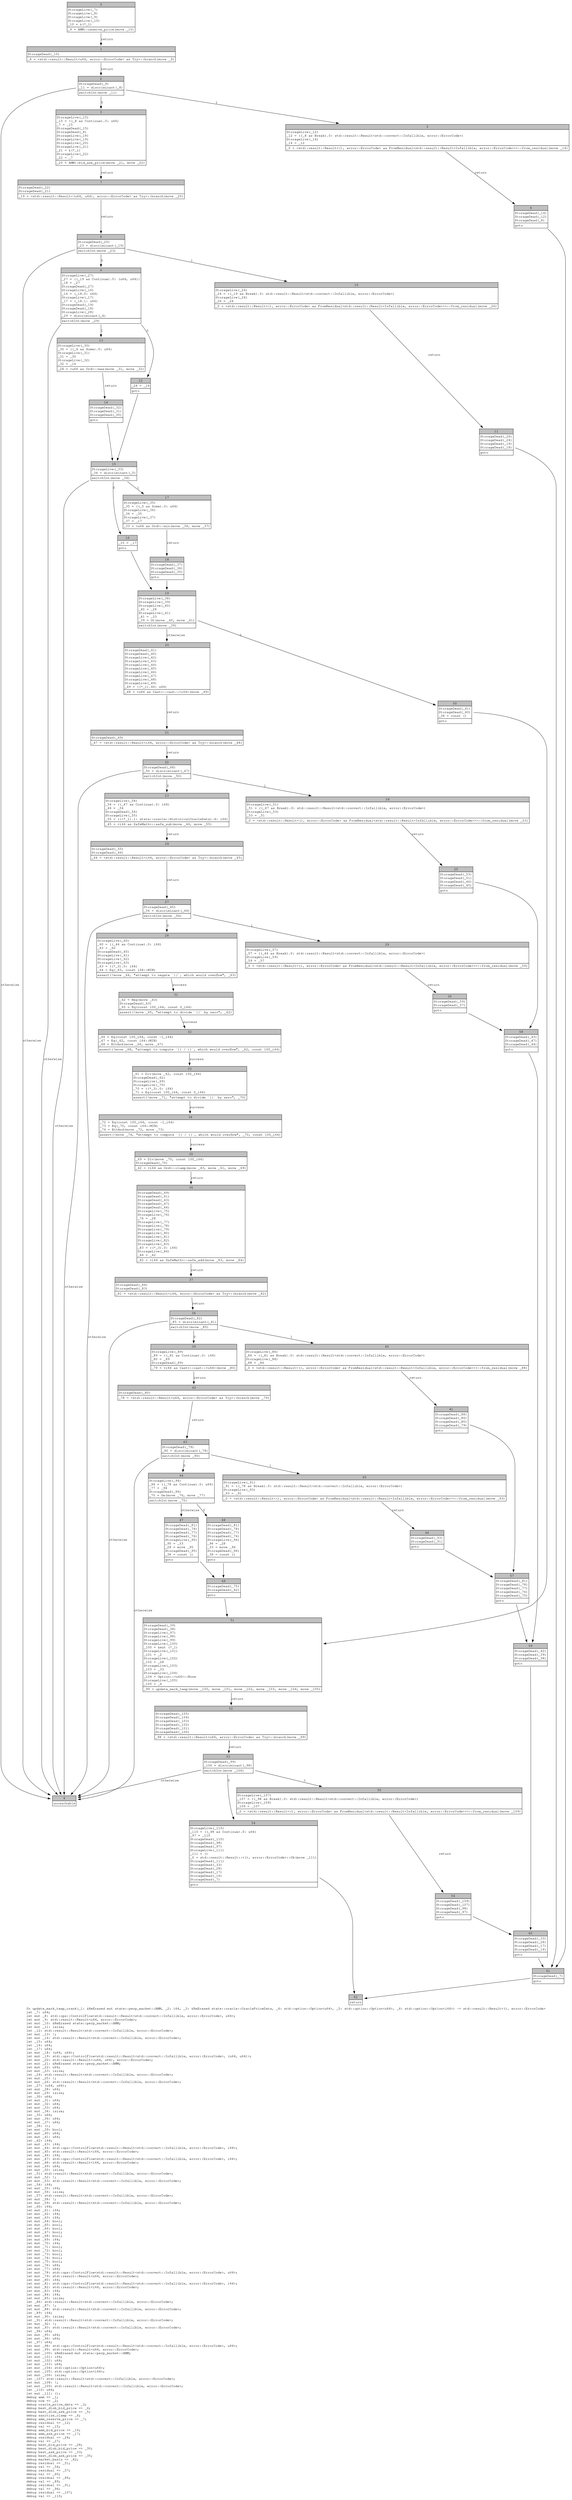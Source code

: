 digraph Mir_0_1790 {
    graph [fontname="Courier, monospace"];
    node [fontname="Courier, monospace"];
    edge [fontname="Courier, monospace"];
    label=<fn update_mark_twap_crank(_1: &amp;ReErased mut state::perp_market::AMM, _2: i64, _3: &amp;ReErased state::oracle::OraclePriceData, _4: std::option::Option&lt;u64&gt;, _5: std::option::Option&lt;u64&gt;, _6: std::option::Option&lt;i64&gt;) -&gt; std::result::Result&lt;(), error::ErrorCode&gt;<br align="left"/>let _7: u64;<br align="left"/>let mut _8: std::ops::ControlFlow&lt;std::result::Result&lt;std::convert::Infallible, error::ErrorCode&gt;, u64&gt;;<br align="left"/>let mut _9: std::result::Result&lt;u64, error::ErrorCode&gt;;<br align="left"/>let mut _10: &amp;ReErased state::perp_market::AMM;<br align="left"/>let mut _11: isize;<br align="left"/>let _12: std::result::Result&lt;std::convert::Infallible, error::ErrorCode&gt;;<br align="left"/>let mut _13: !;<br align="left"/>let mut _14: std::result::Result&lt;std::convert::Infallible, error::ErrorCode&gt;;<br align="left"/>let _15: u64;<br align="left"/>let _16: u64;<br align="left"/>let _17: u64;<br align="left"/>let mut _18: (u64, u64);<br align="left"/>let mut _19: std::ops::ControlFlow&lt;std::result::Result&lt;std::convert::Infallible, error::ErrorCode&gt;, (u64, u64)&gt;;<br align="left"/>let mut _20: std::result::Result&lt;(u64, u64), error::ErrorCode&gt;;<br align="left"/>let mut _21: &amp;ReErased state::perp_market::AMM;<br align="left"/>let mut _22: u64;<br align="left"/>let mut _23: isize;<br align="left"/>let _24: std::result::Result&lt;std::convert::Infallible, error::ErrorCode&gt;;<br align="left"/>let mut _25: !;<br align="left"/>let mut _26: std::result::Result&lt;std::convert::Infallible, error::ErrorCode&gt;;<br align="left"/>let _27: (u64, u64);<br align="left"/>let mut _28: u64;<br align="left"/>let mut _29: isize;<br align="left"/>let _30: u64;<br align="left"/>let mut _31: u64;<br align="left"/>let mut _32: u64;<br align="left"/>let mut _33: u64;<br align="left"/>let mut _34: isize;<br align="left"/>let _35: u64;<br align="left"/>let mut _36: u64;<br align="left"/>let mut _37: u64;<br align="left"/>let _38: ();<br align="left"/>let mut _39: bool;<br align="left"/>let mut _40: u64;<br align="left"/>let mut _41: u64;<br align="left"/>let _42: i64;<br align="left"/>let mut _43: i64;<br align="left"/>let mut _44: std::ops::ControlFlow&lt;std::result::Result&lt;std::convert::Infallible, error::ErrorCode&gt;, i64&gt;;<br align="left"/>let mut _45: std::result::Result&lt;i64, error::ErrorCode&gt;;<br align="left"/>let mut _46: i64;<br align="left"/>let mut _47: std::ops::ControlFlow&lt;std::result::Result&lt;std::convert::Infallible, error::ErrorCode&gt;, i64&gt;;<br align="left"/>let mut _48: std::result::Result&lt;i64, error::ErrorCode&gt;;<br align="left"/>let mut _49: u64;<br align="left"/>let mut _50: isize;<br align="left"/>let _51: std::result::Result&lt;std::convert::Infallible, error::ErrorCode&gt;;<br align="left"/>let mut _52: !;<br align="left"/>let mut _53: std::result::Result&lt;std::convert::Infallible, error::ErrorCode&gt;;<br align="left"/>let _54: i64;<br align="left"/>let mut _55: i64;<br align="left"/>let mut _56: isize;<br align="left"/>let _57: std::result::Result&lt;std::convert::Infallible, error::ErrorCode&gt;;<br align="left"/>let mut _58: !;<br align="left"/>let mut _59: std::result::Result&lt;std::convert::Infallible, error::ErrorCode&gt;;<br align="left"/>let _60: i64;<br align="left"/>let mut _61: i64;<br align="left"/>let mut _62: i64;<br align="left"/>let mut _63: i64;<br align="left"/>let mut _64: bool;<br align="left"/>let mut _65: bool;<br align="left"/>let mut _66: bool;<br align="left"/>let mut _67: bool;<br align="left"/>let mut _68: bool;<br align="left"/>let mut _69: i64;<br align="left"/>let mut _70: i64;<br align="left"/>let mut _71: bool;<br align="left"/>let mut _72: bool;<br align="left"/>let mut _73: bool;<br align="left"/>let mut _74: bool;<br align="left"/>let mut _75: bool;<br align="left"/>let mut _76: u64;<br align="left"/>let mut _77: u64;<br align="left"/>let mut _78: std::ops::ControlFlow&lt;std::result::Result&lt;std::convert::Infallible, error::ErrorCode&gt;, u64&gt;;<br align="left"/>let mut _79: std::result::Result&lt;u64, error::ErrorCode&gt;;<br align="left"/>let mut _80: i64;<br align="left"/>let mut _81: std::ops::ControlFlow&lt;std::result::Result&lt;std::convert::Infallible, error::ErrorCode&gt;, i64&gt;;<br align="left"/>let mut _82: std::result::Result&lt;i64, error::ErrorCode&gt;;<br align="left"/>let mut _83: i64;<br align="left"/>let mut _84: i64;<br align="left"/>let mut _85: isize;<br align="left"/>let _86: std::result::Result&lt;std::convert::Infallible, error::ErrorCode&gt;;<br align="left"/>let mut _87: !;<br align="left"/>let mut _88: std::result::Result&lt;std::convert::Infallible, error::ErrorCode&gt;;<br align="left"/>let _89: i64;<br align="left"/>let mut _90: isize;<br align="left"/>let _91: std::result::Result&lt;std::convert::Infallible, error::ErrorCode&gt;;<br align="left"/>let mut _92: !;<br align="left"/>let mut _93: std::result::Result&lt;std::convert::Infallible, error::ErrorCode&gt;;<br align="left"/>let _94: u64;<br align="left"/>let mut _95: u64;<br align="left"/>let mut _96: u64;<br align="left"/>let _97: u64;<br align="left"/>let mut _98: std::ops::ControlFlow&lt;std::result::Result&lt;std::convert::Infallible, error::ErrorCode&gt;, u64&gt;;<br align="left"/>let mut _99: std::result::Result&lt;u64, error::ErrorCode&gt;;<br align="left"/>let mut _100: &amp;ReErased mut state::perp_market::AMM;<br align="left"/>let mut _101: i64;<br align="left"/>let mut _102: u64;<br align="left"/>let mut _103: u64;<br align="left"/>let mut _104: std::option::Option&lt;u64&gt;;<br align="left"/>let mut _105: std::option::Option&lt;i64&gt;;<br align="left"/>let mut _106: isize;<br align="left"/>let _107: std::result::Result&lt;std::convert::Infallible, error::ErrorCode&gt;;<br align="left"/>let mut _108: !;<br align="left"/>let mut _109: std::result::Result&lt;std::convert::Infallible, error::ErrorCode&gt;;<br align="left"/>let _110: u64;<br align="left"/>let mut _111: ();<br align="left"/>debug amm =&gt; _1;<br align="left"/>debug now =&gt; _2;<br align="left"/>debug oracle_price_data =&gt; _3;<br align="left"/>debug best_dlob_bid_price =&gt; _4;<br align="left"/>debug best_dlob_ask_price =&gt; _5;<br align="left"/>debug sanitize_clamp =&gt; _6;<br align="left"/>debug amm_reserve_price =&gt; _7;<br align="left"/>debug residual =&gt; _12;<br align="left"/>debug val =&gt; _15;<br align="left"/>debug amm_bid_price =&gt; _16;<br align="left"/>debug amm_ask_price =&gt; _17;<br align="left"/>debug residual =&gt; _24;<br align="left"/>debug val =&gt; _27;<br align="left"/>debug best_bid_price =&gt; _28;<br align="left"/>debug best_dlob_bid_price =&gt; _30;<br align="left"/>debug best_ask_price =&gt; _33;<br align="left"/>debug best_dlob_ask_price =&gt; _35;<br align="left"/>debug market_basis =&gt; _42;<br align="left"/>debug residual =&gt; _51;<br align="left"/>debug val =&gt; _54;<br align="left"/>debug residual =&gt; _57;<br align="left"/>debug val =&gt; _60;<br align="left"/>debug residual =&gt; _86;<br align="left"/>debug val =&gt; _89;<br align="left"/>debug residual =&gt; _91;<br align="left"/>debug val =&gt; _94;<br align="left"/>debug residual =&gt; _107;<br align="left"/>debug val =&gt; _110;<br align="left"/>>;
    bb0__0_1790 [shape="none", label=<<table border="0" cellborder="1" cellspacing="0"><tr><td bgcolor="gray" align="center" colspan="1">0</td></tr><tr><td align="left" balign="left">StorageLive(_7)<br/>StorageLive(_8)<br/>StorageLive(_9)<br/>StorageLive(_10)<br/>_10 = &amp;(*_1)<br/></td></tr><tr><td align="left">_9 = AMM::reserve_price(move _10)</td></tr></table>>];
    bb1__0_1790 [shape="none", label=<<table border="0" cellborder="1" cellspacing="0"><tr><td bgcolor="gray" align="center" colspan="1">1</td></tr><tr><td align="left" balign="left">StorageDead(_10)<br/></td></tr><tr><td align="left">_8 = &lt;std::result::Result&lt;u64, error::ErrorCode&gt; as Try&gt;::branch(move _9)</td></tr></table>>];
    bb2__0_1790 [shape="none", label=<<table border="0" cellborder="1" cellspacing="0"><tr><td bgcolor="gray" align="center" colspan="1">2</td></tr><tr><td align="left" balign="left">StorageDead(_9)<br/>_11 = discriminant(_8)<br/></td></tr><tr><td align="left">switchInt(move _11)</td></tr></table>>];
    bb3__0_1790 [shape="none", label=<<table border="0" cellborder="1" cellspacing="0"><tr><td bgcolor="gray" align="center" colspan="1">3</td></tr><tr><td align="left" balign="left">StorageLive(_15)<br/>_15 = ((_8 as Continue).0: u64)<br/>_7 = _15<br/>StorageDead(_15)<br/>StorageDead(_8)<br/>StorageLive(_18)<br/>StorageLive(_19)<br/>StorageLive(_20)<br/>StorageLive(_21)<br/>_21 = &amp;(*_1)<br/>StorageLive(_22)<br/>_22 = _7<br/></td></tr><tr><td align="left">_20 = AMM::bid_ask_price(move _21, move _22)</td></tr></table>>];
    bb4__0_1790 [shape="none", label=<<table border="0" cellborder="1" cellspacing="0"><tr><td bgcolor="gray" align="center" colspan="1">4</td></tr><tr><td align="left">unreachable</td></tr></table>>];
    bb5__0_1790 [shape="none", label=<<table border="0" cellborder="1" cellspacing="0"><tr><td bgcolor="gray" align="center" colspan="1">5</td></tr><tr><td align="left" balign="left">StorageLive(_12)<br/>_12 = ((_8 as Break).0: std::result::Result&lt;std::convert::Infallible, error::ErrorCode&gt;)<br/>StorageLive(_14)<br/>_14 = _12<br/></td></tr><tr><td align="left">_0 = &lt;std::result::Result&lt;(), error::ErrorCode&gt; as FromResidual&lt;std::result::Result&lt;Infallible, error::ErrorCode&gt;&gt;&gt;::from_residual(move _14)</td></tr></table>>];
    bb6__0_1790 [shape="none", label=<<table border="0" cellborder="1" cellspacing="0"><tr><td bgcolor="gray" align="center" colspan="1">6</td></tr><tr><td align="left" balign="left">StorageDead(_14)<br/>StorageDead(_12)<br/>StorageDead(_8)<br/></td></tr><tr><td align="left">goto</td></tr></table>>];
    bb7__0_1790 [shape="none", label=<<table border="0" cellborder="1" cellspacing="0"><tr><td bgcolor="gray" align="center" colspan="1">7</td></tr><tr><td align="left" balign="left">StorageDead(_22)<br/>StorageDead(_21)<br/></td></tr><tr><td align="left">_19 = &lt;std::result::Result&lt;(u64, u64), error::ErrorCode&gt; as Try&gt;::branch(move _20)</td></tr></table>>];
    bb8__0_1790 [shape="none", label=<<table border="0" cellborder="1" cellspacing="0"><tr><td bgcolor="gray" align="center" colspan="1">8</td></tr><tr><td align="left" balign="left">StorageDead(_20)<br/>_23 = discriminant(_19)<br/></td></tr><tr><td align="left">switchInt(move _23)</td></tr></table>>];
    bb9__0_1790 [shape="none", label=<<table border="0" cellborder="1" cellspacing="0"><tr><td bgcolor="gray" align="center" colspan="1">9</td></tr><tr><td align="left" balign="left">StorageLive(_27)<br/>_27 = ((_19 as Continue).0: (u64, u64))<br/>_18 = _27<br/>StorageDead(_27)<br/>StorageLive(_16)<br/>_16 = (_18.0: u64)<br/>StorageLive(_17)<br/>_17 = (_18.1: u64)<br/>StorageDead(_19)<br/>StorageDead(_18)<br/>StorageLive(_28)<br/>_29 = discriminant(_4)<br/></td></tr><tr><td align="left">switchInt(move _29)</td></tr></table>>];
    bb10__0_1790 [shape="none", label=<<table border="0" cellborder="1" cellspacing="0"><tr><td bgcolor="gray" align="center" colspan="1">10</td></tr><tr><td align="left" balign="left">StorageLive(_24)<br/>_24 = ((_19 as Break).0: std::result::Result&lt;std::convert::Infallible, error::ErrorCode&gt;)<br/>StorageLive(_26)<br/>_26 = _24<br/></td></tr><tr><td align="left">_0 = &lt;std::result::Result&lt;(), error::ErrorCode&gt; as FromResidual&lt;std::result::Result&lt;Infallible, error::ErrorCode&gt;&gt;&gt;::from_residual(move _26)</td></tr></table>>];
    bb11__0_1790 [shape="none", label=<<table border="0" cellborder="1" cellspacing="0"><tr><td bgcolor="gray" align="center" colspan="1">11</td></tr><tr><td align="left" balign="left">StorageDead(_26)<br/>StorageDead(_24)<br/>StorageDead(_19)<br/>StorageDead(_18)<br/></td></tr><tr><td align="left">goto</td></tr></table>>];
    bb12__0_1790 [shape="none", label=<<table border="0" cellborder="1" cellspacing="0"><tr><td bgcolor="gray" align="center" colspan="1">12</td></tr><tr><td align="left" balign="left">_28 = _16<br/></td></tr><tr><td align="left">goto</td></tr></table>>];
    bb13__0_1790 [shape="none", label=<<table border="0" cellborder="1" cellspacing="0"><tr><td bgcolor="gray" align="center" colspan="1">13</td></tr><tr><td align="left" balign="left">StorageLive(_30)<br/>_30 = ((_4 as Some).0: u64)<br/>StorageLive(_31)<br/>_31 = _30<br/>StorageLive(_32)<br/>_32 = _16<br/></td></tr><tr><td align="left">_28 = &lt;u64 as Ord&gt;::max(move _31, move _32)</td></tr></table>>];
    bb14__0_1790 [shape="none", label=<<table border="0" cellborder="1" cellspacing="0"><tr><td bgcolor="gray" align="center" colspan="1">14</td></tr><tr><td align="left" balign="left">StorageDead(_32)<br/>StorageDead(_31)<br/>StorageDead(_30)<br/></td></tr><tr><td align="left">goto</td></tr></table>>];
    bb15__0_1790 [shape="none", label=<<table border="0" cellborder="1" cellspacing="0"><tr><td bgcolor="gray" align="center" colspan="1">15</td></tr><tr><td align="left" balign="left">StorageLive(_33)<br/>_34 = discriminant(_5)<br/></td></tr><tr><td align="left">switchInt(move _34)</td></tr></table>>];
    bb16__0_1790 [shape="none", label=<<table border="0" cellborder="1" cellspacing="0"><tr><td bgcolor="gray" align="center" colspan="1">16</td></tr><tr><td align="left" balign="left">_33 = _17<br/></td></tr><tr><td align="left">goto</td></tr></table>>];
    bb17__0_1790 [shape="none", label=<<table border="0" cellborder="1" cellspacing="0"><tr><td bgcolor="gray" align="center" colspan="1">17</td></tr><tr><td align="left" balign="left">StorageLive(_35)<br/>_35 = ((_5 as Some).0: u64)<br/>StorageLive(_36)<br/>_36 = _35<br/>StorageLive(_37)<br/>_37 = _17<br/></td></tr><tr><td align="left">_33 = &lt;u64 as Ord&gt;::min(move _36, move _37)</td></tr></table>>];
    bb18__0_1790 [shape="none", label=<<table border="0" cellborder="1" cellspacing="0"><tr><td bgcolor="gray" align="center" colspan="1">18</td></tr><tr><td align="left" balign="left">StorageDead(_37)<br/>StorageDead(_36)<br/>StorageDead(_35)<br/></td></tr><tr><td align="left">goto</td></tr></table>>];
    bb19__0_1790 [shape="none", label=<<table border="0" cellborder="1" cellspacing="0"><tr><td bgcolor="gray" align="center" colspan="1">19</td></tr><tr><td align="left" balign="left">StorageLive(_38)<br/>StorageLive(_39)<br/>StorageLive(_40)<br/>_40 = _28<br/>StorageLive(_41)<br/>_41 = _33<br/>_39 = Gt(move _40, move _41)<br/></td></tr><tr><td align="left">switchInt(move _39)</td></tr></table>>];
    bb20__0_1790 [shape="none", label=<<table border="0" cellborder="1" cellspacing="0"><tr><td bgcolor="gray" align="center" colspan="1">20</td></tr><tr><td align="left" balign="left">StorageDead(_41)<br/>StorageDead(_40)<br/>StorageLive(_42)<br/>StorageLive(_43)<br/>StorageLive(_44)<br/>StorageLive(_45)<br/>StorageLive(_46)<br/>StorageLive(_47)<br/>StorageLive(_48)<br/>StorageLive(_49)<br/>_49 = ((*_1).46: u64)<br/></td></tr><tr><td align="left">_48 = &lt;u64 as Cast&gt;::cast::&lt;i64&gt;(move _49)</td></tr></table>>];
    bb21__0_1790 [shape="none", label=<<table border="0" cellborder="1" cellspacing="0"><tr><td bgcolor="gray" align="center" colspan="1">21</td></tr><tr><td align="left" balign="left">StorageDead(_49)<br/></td></tr><tr><td align="left">_47 = &lt;std::result::Result&lt;i64, error::ErrorCode&gt; as Try&gt;::branch(move _48)</td></tr></table>>];
    bb22__0_1790 [shape="none", label=<<table border="0" cellborder="1" cellspacing="0"><tr><td bgcolor="gray" align="center" colspan="1">22</td></tr><tr><td align="left" balign="left">StorageDead(_48)<br/>_50 = discriminant(_47)<br/></td></tr><tr><td align="left">switchInt(move _50)</td></tr></table>>];
    bb23__0_1790 [shape="none", label=<<table border="0" cellborder="1" cellspacing="0"><tr><td bgcolor="gray" align="center" colspan="1">23</td></tr><tr><td align="left" balign="left">StorageLive(_54)<br/>_54 = ((_47 as Continue).0: i64)<br/>_46 = _54<br/>StorageDead(_54)<br/>StorageLive(_55)<br/>_55 = (((*_1).1: state::oracle::HistoricalOracleData).4: i64)<br/></td></tr><tr><td align="left">_45 = &lt;i64 as SafeMath&gt;::safe_sub(move _46, move _55)</td></tr></table>>];
    bb24__0_1790 [shape="none", label=<<table border="0" cellborder="1" cellspacing="0"><tr><td bgcolor="gray" align="center" colspan="1">24</td></tr><tr><td align="left" balign="left">StorageLive(_51)<br/>_51 = ((_47 as Break).0: std::result::Result&lt;std::convert::Infallible, error::ErrorCode&gt;)<br/>StorageLive(_53)<br/>_53 = _51<br/></td></tr><tr><td align="left">_0 = &lt;std::result::Result&lt;(), error::ErrorCode&gt; as FromResidual&lt;std::result::Result&lt;Infallible, error::ErrorCode&gt;&gt;&gt;::from_residual(move _53)</td></tr></table>>];
    bb25__0_1790 [shape="none", label=<<table border="0" cellborder="1" cellspacing="0"><tr><td bgcolor="gray" align="center" colspan="1">25</td></tr><tr><td align="left" balign="left">StorageDead(_53)<br/>StorageDead(_51)<br/>StorageDead(_46)<br/>StorageDead(_45)<br/></td></tr><tr><td align="left">goto</td></tr></table>>];
    bb26__0_1790 [shape="none", label=<<table border="0" cellborder="1" cellspacing="0"><tr><td bgcolor="gray" align="center" colspan="1">26</td></tr><tr><td align="left" balign="left">StorageDead(_55)<br/>StorageDead(_46)<br/></td></tr><tr><td align="left">_44 = &lt;std::result::Result&lt;i64, error::ErrorCode&gt; as Try&gt;::branch(move _45)</td></tr></table>>];
    bb27__0_1790 [shape="none", label=<<table border="0" cellborder="1" cellspacing="0"><tr><td bgcolor="gray" align="center" colspan="1">27</td></tr><tr><td align="left" balign="left">StorageDead(_45)<br/>_56 = discriminant(_44)<br/></td></tr><tr><td align="left">switchInt(move _56)</td></tr></table>>];
    bb28__0_1790 [shape="none", label=<<table border="0" cellborder="1" cellspacing="0"><tr><td bgcolor="gray" align="center" colspan="1">28</td></tr><tr><td align="left" balign="left">StorageLive(_60)<br/>_60 = ((_44 as Continue).0: i64)<br/>_43 = _60<br/>StorageDead(_60)<br/>StorageLive(_61)<br/>StorageLive(_62)<br/>StorageLive(_63)<br/>_63 = ((*_3).0: i64)<br/>_64 = Eq(_63, const i64::MIN)<br/></td></tr><tr><td align="left">assert(!move _64, &quot;attempt to negate `{}`, which would overflow&quot;, _63)</td></tr></table>>];
    bb29__0_1790 [shape="none", label=<<table border="0" cellborder="1" cellspacing="0"><tr><td bgcolor="gray" align="center" colspan="1">29</td></tr><tr><td align="left" balign="left">StorageLive(_57)<br/>_57 = ((_44 as Break).0: std::result::Result&lt;std::convert::Infallible, error::ErrorCode&gt;)<br/>StorageLive(_59)<br/>_59 = _57<br/></td></tr><tr><td align="left">_0 = &lt;std::result::Result&lt;(), error::ErrorCode&gt; as FromResidual&lt;std::result::Result&lt;Infallible, error::ErrorCode&gt;&gt;&gt;::from_residual(move _59)</td></tr></table>>];
    bb30__0_1790 [shape="none", label=<<table border="0" cellborder="1" cellspacing="0"><tr><td bgcolor="gray" align="center" colspan="1">30</td></tr><tr><td align="left" balign="left">StorageDead(_59)<br/>StorageDead(_57)<br/></td></tr><tr><td align="left">goto</td></tr></table>>];
    bb31__0_1790 [shape="none", label=<<table border="0" cellborder="1" cellspacing="0"><tr><td bgcolor="gray" align="center" colspan="1">31</td></tr><tr><td align="left" balign="left">_62 = Neg(move _63)<br/>StorageDead(_63)<br/>_65 = Eq(const 100_i64, const 0_i64)<br/></td></tr><tr><td align="left">assert(!move _65, &quot;attempt to divide `{}` by zero&quot;, _62)</td></tr></table>>];
    bb32__0_1790 [shape="none", label=<<table border="0" cellborder="1" cellspacing="0"><tr><td bgcolor="gray" align="center" colspan="1">32</td></tr><tr><td align="left" balign="left">_66 = Eq(const 100_i64, const -1_i64)<br/>_67 = Eq(_62, const i64::MIN)<br/>_68 = BitAnd(move _66, move _67)<br/></td></tr><tr><td align="left">assert(!move _68, &quot;attempt to compute `{} / {}`, which would overflow&quot;, _62, const 100_i64)</td></tr></table>>];
    bb33__0_1790 [shape="none", label=<<table border="0" cellborder="1" cellspacing="0"><tr><td bgcolor="gray" align="center" colspan="1">33</td></tr><tr><td align="left" balign="left">_61 = Div(move _62, const 100_i64)<br/>StorageDead(_62)<br/>StorageLive(_69)<br/>StorageLive(_70)<br/>_70 = ((*_3).0: i64)<br/>_71 = Eq(const 100_i64, const 0_i64)<br/></td></tr><tr><td align="left">assert(!move _71, &quot;attempt to divide `{}` by zero&quot;, _70)</td></tr></table>>];
    bb34__0_1790 [shape="none", label=<<table border="0" cellborder="1" cellspacing="0"><tr><td bgcolor="gray" align="center" colspan="1">34</td></tr><tr><td align="left" balign="left">_72 = Eq(const 100_i64, const -1_i64)<br/>_73 = Eq(_70, const i64::MIN)<br/>_74 = BitAnd(move _72, move _73)<br/></td></tr><tr><td align="left">assert(!move _74, &quot;attempt to compute `{} / {}`, which would overflow&quot;, _70, const 100_i64)</td></tr></table>>];
    bb35__0_1790 [shape="none", label=<<table border="0" cellborder="1" cellspacing="0"><tr><td bgcolor="gray" align="center" colspan="1">35</td></tr><tr><td align="left" balign="left">_69 = Div(move _70, const 100_i64)<br/>StorageDead(_70)<br/></td></tr><tr><td align="left">_42 = &lt;i64 as Ord&gt;::clamp(move _43, move _61, move _69)</td></tr></table>>];
    bb36__0_1790 [shape="none", label=<<table border="0" cellborder="1" cellspacing="0"><tr><td bgcolor="gray" align="center" colspan="1">36</td></tr><tr><td align="left" balign="left">StorageDead(_69)<br/>StorageDead(_61)<br/>StorageDead(_43)<br/>StorageDead(_47)<br/>StorageDead(_44)<br/>StorageLive(_75)<br/>StorageLive(_76)<br/>_76 = _28<br/>StorageLive(_77)<br/>StorageLive(_78)<br/>StorageLive(_79)<br/>StorageLive(_80)<br/>StorageLive(_81)<br/>StorageLive(_82)<br/>StorageLive(_83)<br/>_83 = ((*_3).0: i64)<br/>StorageLive(_84)<br/>_84 = _42<br/></td></tr><tr><td align="left">_82 = &lt;i64 as SafeMath&gt;::safe_add(move _83, move _84)</td></tr></table>>];
    bb37__0_1790 [shape="none", label=<<table border="0" cellborder="1" cellspacing="0"><tr><td bgcolor="gray" align="center" colspan="1">37</td></tr><tr><td align="left" balign="left">StorageDead(_84)<br/>StorageDead(_83)<br/></td></tr><tr><td align="left">_81 = &lt;std::result::Result&lt;i64, error::ErrorCode&gt; as Try&gt;::branch(move _82)</td></tr></table>>];
    bb38__0_1790 [shape="none", label=<<table border="0" cellborder="1" cellspacing="0"><tr><td bgcolor="gray" align="center" colspan="1">38</td></tr><tr><td align="left" balign="left">StorageDead(_82)<br/>_85 = discriminant(_81)<br/></td></tr><tr><td align="left">switchInt(move _85)</td></tr></table>>];
    bb39__0_1790 [shape="none", label=<<table border="0" cellborder="1" cellspacing="0"><tr><td bgcolor="gray" align="center" colspan="1">39</td></tr><tr><td align="left" balign="left">StorageLive(_89)<br/>_89 = ((_81 as Continue).0: i64)<br/>_80 = _89<br/>StorageDead(_89)<br/></td></tr><tr><td align="left">_79 = &lt;i64 as Cast&gt;::cast::&lt;u64&gt;(move _80)</td></tr></table>>];
    bb40__0_1790 [shape="none", label=<<table border="0" cellborder="1" cellspacing="0"><tr><td bgcolor="gray" align="center" colspan="1">40</td></tr><tr><td align="left" balign="left">StorageLive(_86)<br/>_86 = ((_81 as Break).0: std::result::Result&lt;std::convert::Infallible, error::ErrorCode&gt;)<br/>StorageLive(_88)<br/>_88 = _86<br/></td></tr><tr><td align="left">_0 = &lt;std::result::Result&lt;(), error::ErrorCode&gt; as FromResidual&lt;std::result::Result&lt;Infallible, error::ErrorCode&gt;&gt;&gt;::from_residual(move _88)</td></tr></table>>];
    bb41__0_1790 [shape="none", label=<<table border="0" cellborder="1" cellspacing="0"><tr><td bgcolor="gray" align="center" colspan="1">41</td></tr><tr><td align="left" balign="left">StorageDead(_88)<br/>StorageDead(_86)<br/>StorageDead(_80)<br/>StorageDead(_79)<br/></td></tr><tr><td align="left">goto</td></tr></table>>];
    bb42__0_1790 [shape="none", label=<<table border="0" cellborder="1" cellspacing="0"><tr><td bgcolor="gray" align="center" colspan="1">42</td></tr><tr><td align="left" balign="left">StorageDead(_80)<br/></td></tr><tr><td align="left">_78 = &lt;std::result::Result&lt;u64, error::ErrorCode&gt; as Try&gt;::branch(move _79)</td></tr></table>>];
    bb43__0_1790 [shape="none", label=<<table border="0" cellborder="1" cellspacing="0"><tr><td bgcolor="gray" align="center" colspan="1">43</td></tr><tr><td align="left" balign="left">StorageDead(_79)<br/>_90 = discriminant(_78)<br/></td></tr><tr><td align="left">switchInt(move _90)</td></tr></table>>];
    bb44__0_1790 [shape="none", label=<<table border="0" cellborder="1" cellspacing="0"><tr><td bgcolor="gray" align="center" colspan="1">44</td></tr><tr><td align="left" balign="left">StorageLive(_94)<br/>_94 = ((_78 as Continue).0: u64)<br/>_77 = _94<br/>StorageDead(_94)<br/>_75 = Ge(move _76, move _77)<br/></td></tr><tr><td align="left">switchInt(move _75)</td></tr></table>>];
    bb45__0_1790 [shape="none", label=<<table border="0" cellborder="1" cellspacing="0"><tr><td bgcolor="gray" align="center" colspan="1">45</td></tr><tr><td align="left" balign="left">StorageLive(_91)<br/>_91 = ((_78 as Break).0: std::result::Result&lt;std::convert::Infallible, error::ErrorCode&gt;)<br/>StorageLive(_93)<br/>_93 = _91<br/></td></tr><tr><td align="left">_0 = &lt;std::result::Result&lt;(), error::ErrorCode&gt; as FromResidual&lt;std::result::Result&lt;Infallible, error::ErrorCode&gt;&gt;&gt;::from_residual(move _93)</td></tr></table>>];
    bb46__0_1790 [shape="none", label=<<table border="0" cellborder="1" cellspacing="0"><tr><td bgcolor="gray" align="center" colspan="1">46</td></tr><tr><td align="left" balign="left">StorageDead(_93)<br/>StorageDead(_91)<br/></td></tr><tr><td align="left">goto</td></tr></table>>];
    bb47__0_1790 [shape="none", label=<<table border="0" cellborder="1" cellspacing="0"><tr><td bgcolor="gray" align="center" colspan="1">47</td></tr><tr><td align="left" balign="left">StorageDead(_81)<br/>StorageDead(_78)<br/>StorageDead(_77)<br/>StorageDead(_76)<br/>StorageLive(_95)<br/>_95 = _33<br/>_28 = move _95<br/>StorageDead(_95)<br/>_38 = const ()<br/></td></tr><tr><td align="left">goto</td></tr></table>>];
    bb48__0_1790 [shape="none", label=<<table border="0" cellborder="1" cellspacing="0"><tr><td bgcolor="gray" align="center" colspan="1">48</td></tr><tr><td align="left" balign="left">StorageDead(_81)<br/>StorageDead(_78)<br/>StorageDead(_77)<br/>StorageDead(_76)<br/>StorageLive(_96)<br/>_96 = _28<br/>_33 = move _96<br/>StorageDead(_96)<br/>_38 = const ()<br/></td></tr><tr><td align="left">goto</td></tr></table>>];
    bb49__0_1790 [shape="none", label=<<table border="0" cellborder="1" cellspacing="0"><tr><td bgcolor="gray" align="center" colspan="1">49</td></tr><tr><td align="left" balign="left">StorageDead(_75)<br/>StorageDead(_42)<br/></td></tr><tr><td align="left">goto</td></tr></table>>];
    bb50__0_1790 [shape="none", label=<<table border="0" cellborder="1" cellspacing="0"><tr><td bgcolor="gray" align="center" colspan="1">50</td></tr><tr><td align="left" balign="left">StorageDead(_41)<br/>StorageDead(_40)<br/>_38 = const ()<br/></td></tr><tr><td align="left">goto</td></tr></table>>];
    bb51__0_1790 [shape="none", label=<<table border="0" cellborder="1" cellspacing="0"><tr><td bgcolor="gray" align="center" colspan="1">51</td></tr><tr><td align="left" balign="left">StorageDead(_39)<br/>StorageDead(_38)<br/>StorageLive(_97)<br/>StorageLive(_98)<br/>StorageLive(_99)<br/>StorageLive(_100)<br/>_100 = &amp;mut (*_1)<br/>StorageLive(_101)<br/>_101 = _2<br/>StorageLive(_102)<br/>_102 = _28<br/>StorageLive(_103)<br/>_103 = _33<br/>StorageLive(_104)<br/>_104 = Option::&lt;u64&gt;::None<br/>StorageLive(_105)<br/>_105 = _6<br/></td></tr><tr><td align="left">_99 = update_mark_twap(move _100, move _101, move _102, move _103, move _104, move _105)</td></tr></table>>];
    bb52__0_1790 [shape="none", label=<<table border="0" cellborder="1" cellspacing="0"><tr><td bgcolor="gray" align="center" colspan="1">52</td></tr><tr><td align="left" balign="left">StorageDead(_105)<br/>StorageDead(_104)<br/>StorageDead(_103)<br/>StorageDead(_102)<br/>StorageDead(_101)<br/>StorageDead(_100)<br/></td></tr><tr><td align="left">_98 = &lt;std::result::Result&lt;u64, error::ErrorCode&gt; as Try&gt;::branch(move _99)</td></tr></table>>];
    bb53__0_1790 [shape="none", label=<<table border="0" cellborder="1" cellspacing="0"><tr><td bgcolor="gray" align="center" colspan="1">53</td></tr><tr><td align="left" balign="left">StorageDead(_99)<br/>_106 = discriminant(_98)<br/></td></tr><tr><td align="left">switchInt(move _106)</td></tr></table>>];
    bb54__0_1790 [shape="none", label=<<table border="0" cellborder="1" cellspacing="0"><tr><td bgcolor="gray" align="center" colspan="1">54</td></tr><tr><td align="left" balign="left">StorageLive(_110)<br/>_110 = ((_98 as Continue).0: u64)<br/>_97 = _110<br/>StorageDead(_110)<br/>StorageDead(_98)<br/>StorageDead(_97)<br/>StorageLive(_111)<br/>_111 = ()<br/>_0 = std::result::Result::&lt;(), error::ErrorCode&gt;::Ok(move _111)<br/>StorageDead(_111)<br/>StorageDead(_33)<br/>StorageDead(_28)<br/>StorageDead(_17)<br/>StorageDead(_16)<br/>StorageDead(_7)<br/></td></tr><tr><td align="left">goto</td></tr></table>>];
    bb55__0_1790 [shape="none", label=<<table border="0" cellborder="1" cellspacing="0"><tr><td bgcolor="gray" align="center" colspan="1">55</td></tr><tr><td align="left" balign="left">StorageLive(_107)<br/>_107 = ((_98 as Break).0: std::result::Result&lt;std::convert::Infallible, error::ErrorCode&gt;)<br/>StorageLive(_109)<br/>_109 = _107<br/></td></tr><tr><td align="left">_0 = &lt;std::result::Result&lt;(), error::ErrorCode&gt; as FromResidual&lt;std::result::Result&lt;Infallible, error::ErrorCode&gt;&gt;&gt;::from_residual(move _109)</td></tr></table>>];
    bb56__0_1790 [shape="none", label=<<table border="0" cellborder="1" cellspacing="0"><tr><td bgcolor="gray" align="center" colspan="1">56</td></tr><tr><td align="left" balign="left">StorageDead(_109)<br/>StorageDead(_107)<br/>StorageDead(_98)<br/>StorageDead(_97)<br/></td></tr><tr><td align="left">goto</td></tr></table>>];
    bb57__0_1790 [shape="none", label=<<table border="0" cellborder="1" cellspacing="0"><tr><td bgcolor="gray" align="center" colspan="1">57</td></tr><tr><td align="left" balign="left">StorageDead(_81)<br/>StorageDead(_78)<br/>StorageDead(_77)<br/>StorageDead(_76)<br/>StorageDead(_75)<br/></td></tr><tr><td align="left">goto</td></tr></table>>];
    bb58__0_1790 [shape="none", label=<<table border="0" cellborder="1" cellspacing="0"><tr><td bgcolor="gray" align="center" colspan="1">58</td></tr><tr><td align="left" balign="left">StorageDead(_43)<br/>StorageDead(_47)<br/>StorageDead(_44)<br/></td></tr><tr><td align="left">goto</td></tr></table>>];
    bb59__0_1790 [shape="none", label=<<table border="0" cellborder="1" cellspacing="0"><tr><td bgcolor="gray" align="center" colspan="1">59</td></tr><tr><td align="left" balign="left">StorageDead(_42)<br/>StorageDead(_39)<br/>StorageDead(_38)<br/></td></tr><tr><td align="left">goto</td></tr></table>>];
    bb60__0_1790 [shape="none", label=<<table border="0" cellborder="1" cellspacing="0"><tr><td bgcolor="gray" align="center" colspan="1">60</td></tr><tr><td align="left" balign="left">StorageDead(_33)<br/>StorageDead(_28)<br/>StorageDead(_17)<br/>StorageDead(_16)<br/></td></tr><tr><td align="left">goto</td></tr></table>>];
    bb61__0_1790 [shape="none", label=<<table border="0" cellborder="1" cellspacing="0"><tr><td bgcolor="gray" align="center" colspan="1">61</td></tr><tr><td align="left" balign="left">StorageDead(_7)<br/></td></tr><tr><td align="left">goto</td></tr></table>>];
    bb62__0_1790 [shape="none", label=<<table border="0" cellborder="1" cellspacing="0"><tr><td bgcolor="gray" align="center" colspan="1">62</td></tr><tr><td align="left">return</td></tr></table>>];
    bb0__0_1790 -> bb1__0_1790 [label="return"];
    bb1__0_1790 -> bb2__0_1790 [label="return"];
    bb2__0_1790 -> bb3__0_1790 [label="0"];
    bb2__0_1790 -> bb5__0_1790 [label="1"];
    bb2__0_1790 -> bb4__0_1790 [label="otherwise"];
    bb3__0_1790 -> bb7__0_1790 [label="return"];
    bb5__0_1790 -> bb6__0_1790 [label="return"];
    bb6__0_1790 -> bb61__0_1790 [label=""];
    bb7__0_1790 -> bb8__0_1790 [label="return"];
    bb8__0_1790 -> bb9__0_1790 [label="0"];
    bb8__0_1790 -> bb10__0_1790 [label="1"];
    bb8__0_1790 -> bb4__0_1790 [label="otherwise"];
    bb9__0_1790 -> bb12__0_1790 [label="0"];
    bb9__0_1790 -> bb13__0_1790 [label="1"];
    bb9__0_1790 -> bb4__0_1790 [label="otherwise"];
    bb10__0_1790 -> bb11__0_1790 [label="return"];
    bb11__0_1790 -> bb61__0_1790 [label=""];
    bb12__0_1790 -> bb15__0_1790 [label=""];
    bb13__0_1790 -> bb14__0_1790 [label="return"];
    bb14__0_1790 -> bb15__0_1790 [label=""];
    bb15__0_1790 -> bb16__0_1790 [label="0"];
    bb15__0_1790 -> bb17__0_1790 [label="1"];
    bb15__0_1790 -> bb4__0_1790 [label="otherwise"];
    bb16__0_1790 -> bb19__0_1790 [label=""];
    bb17__0_1790 -> bb18__0_1790 [label="return"];
    bb18__0_1790 -> bb19__0_1790 [label=""];
    bb19__0_1790 -> bb50__0_1790 [label="0"];
    bb19__0_1790 -> bb20__0_1790 [label="otherwise"];
    bb20__0_1790 -> bb21__0_1790 [label="return"];
    bb21__0_1790 -> bb22__0_1790 [label="return"];
    bb22__0_1790 -> bb23__0_1790 [label="0"];
    bb22__0_1790 -> bb24__0_1790 [label="1"];
    bb22__0_1790 -> bb4__0_1790 [label="otherwise"];
    bb23__0_1790 -> bb26__0_1790 [label="return"];
    bb24__0_1790 -> bb25__0_1790 [label="return"];
    bb25__0_1790 -> bb58__0_1790 [label=""];
    bb26__0_1790 -> bb27__0_1790 [label="return"];
    bb27__0_1790 -> bb28__0_1790 [label="0"];
    bb27__0_1790 -> bb29__0_1790 [label="1"];
    bb27__0_1790 -> bb4__0_1790 [label="otherwise"];
    bb28__0_1790 -> bb31__0_1790 [label="success"];
    bb29__0_1790 -> bb30__0_1790 [label="return"];
    bb30__0_1790 -> bb58__0_1790 [label=""];
    bb31__0_1790 -> bb32__0_1790 [label="success"];
    bb32__0_1790 -> bb33__0_1790 [label="success"];
    bb33__0_1790 -> bb34__0_1790 [label="success"];
    bb34__0_1790 -> bb35__0_1790 [label="success"];
    bb35__0_1790 -> bb36__0_1790 [label="return"];
    bb36__0_1790 -> bb37__0_1790 [label="return"];
    bb37__0_1790 -> bb38__0_1790 [label="return"];
    bb38__0_1790 -> bb39__0_1790 [label="0"];
    bb38__0_1790 -> bb40__0_1790 [label="1"];
    bb38__0_1790 -> bb4__0_1790 [label="otherwise"];
    bb39__0_1790 -> bb42__0_1790 [label="return"];
    bb40__0_1790 -> bb41__0_1790 [label="return"];
    bb41__0_1790 -> bb57__0_1790 [label=""];
    bb42__0_1790 -> bb43__0_1790 [label="return"];
    bb43__0_1790 -> bb44__0_1790 [label="0"];
    bb43__0_1790 -> bb45__0_1790 [label="1"];
    bb43__0_1790 -> bb4__0_1790 [label="otherwise"];
    bb44__0_1790 -> bb48__0_1790 [label="0"];
    bb44__0_1790 -> bb47__0_1790 [label="otherwise"];
    bb45__0_1790 -> bb46__0_1790 [label="return"];
    bb46__0_1790 -> bb57__0_1790 [label=""];
    bb47__0_1790 -> bb49__0_1790 [label=""];
    bb48__0_1790 -> bb49__0_1790 [label=""];
    bb49__0_1790 -> bb51__0_1790 [label=""];
    bb50__0_1790 -> bb51__0_1790 [label=""];
    bb51__0_1790 -> bb52__0_1790 [label="return"];
    bb52__0_1790 -> bb53__0_1790 [label="return"];
    bb53__0_1790 -> bb54__0_1790 [label="0"];
    bb53__0_1790 -> bb55__0_1790 [label="1"];
    bb53__0_1790 -> bb4__0_1790 [label="otherwise"];
    bb54__0_1790 -> bb62__0_1790 [label=""];
    bb55__0_1790 -> bb56__0_1790 [label="return"];
    bb56__0_1790 -> bb60__0_1790 [label=""];
    bb57__0_1790 -> bb59__0_1790 [label=""];
    bb58__0_1790 -> bb59__0_1790 [label=""];
    bb59__0_1790 -> bb60__0_1790 [label=""];
    bb60__0_1790 -> bb61__0_1790 [label=""];
    bb61__0_1790 -> bb62__0_1790 [label=""];
}
